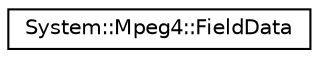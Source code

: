 digraph G
{
  edge [fontname="Helvetica",fontsize="10",labelfontname="Helvetica",labelfontsize="10"];
  node [fontname="Helvetica",fontsize="10",shape=record];
  rankdir="LR";
  Node1 [label="System::Mpeg4::FieldData",height=0.2,width=0.4,color="black", fillcolor="white", style="filled",URL="$class_system_1_1_mpeg4_1_1_field_data.html"];
}
